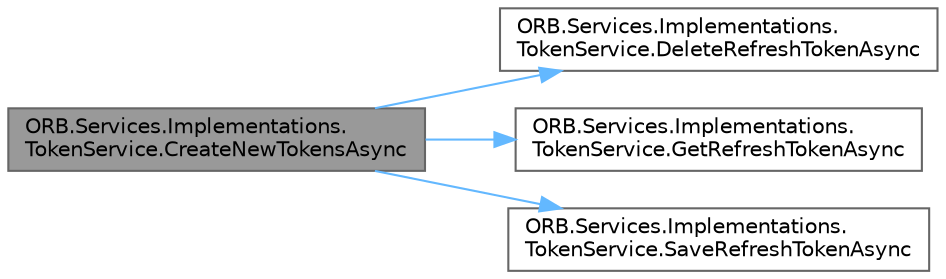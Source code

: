 digraph "ORB.Services.Implementations.TokenService.CreateNewTokensAsync"
{
 // INTERACTIVE_SVG=YES
 // LATEX_PDF_SIZE
  bgcolor="transparent";
  edge [fontname=Helvetica,fontsize=10,labelfontname=Helvetica,labelfontsize=10];
  node [fontname=Helvetica,fontsize=10,shape=box,height=0.2,width=0.4];
  rankdir="LR";
  Node1 [id="Node000001",label="ORB.Services.Implementations.\lTokenService.CreateNewTokensAsync",height=0.2,width=0.4,color="gray40", fillcolor="grey60", style="filled", fontcolor="black",tooltip="Create a new token from expired one.The new tokens."];
  Node1 -> Node2 [id="edge1_Node000001_Node000002",color="steelblue1",style="solid",tooltip=" "];
  Node2 [id="Node000002",label="ORB.Services.Implementations.\lTokenService.DeleteRefreshTokenAsync",height=0.2,width=0.4,color="grey40", fillcolor="white", style="filled",URL="$class_o_r_b_1_1_services_1_1_implementations_1_1_token_service.html#acc8ca6bdf0efc99ee715db345b7f69ae",tooltip="Deletes refresh token from the Database.Task."];
  Node1 -> Node3 [id="edge2_Node000001_Node000003",color="steelblue1",style="solid",tooltip=" "];
  Node3 [id="Node000003",label="ORB.Services.Implementations.\lTokenService.GetRefreshTokenAsync",height=0.2,width=0.4,color="grey40", fillcolor="white", style="filled",URL="$class_o_r_b_1_1_services_1_1_implementations_1_1_token_service.html#a45dd7729617fd6abe52dba22b4f7fdb2",tooltip=" "];
  Node1 -> Node4 [id="edge3_Node000001_Node000004",color="steelblue1",style="solid",tooltip=" "];
  Node4 [id="Node000004",label="ORB.Services.Implementations.\lTokenService.SaveRefreshTokenAsync",height=0.2,width=0.4,color="grey40", fillcolor="white", style="filled",URL="$class_o_r_b_1_1_services_1_1_implementations_1_1_token_service.html#ada2ba3583427ef54833c836730a3753b",tooltip="Saves refresh token to the DB.Task."];
}
